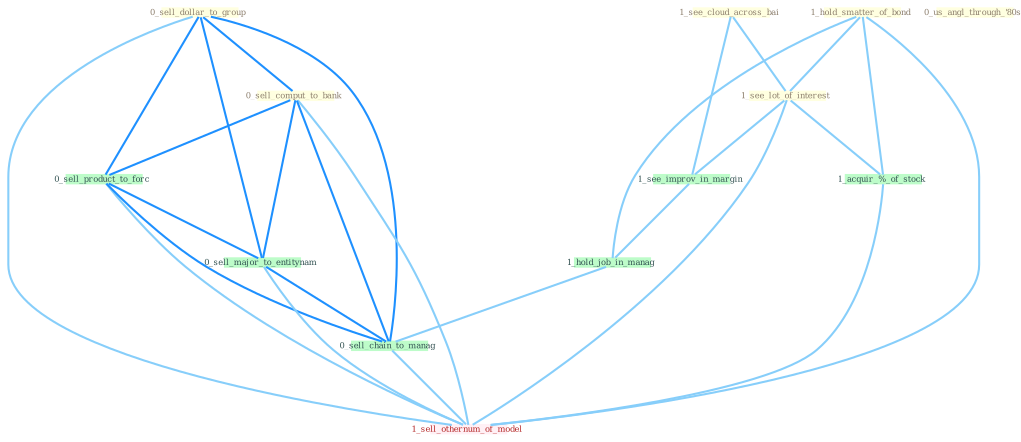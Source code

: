 Graph G{ 
    node
    [shape=polygon,style=filled,width=.5,height=.06,color="#BDFCC9",fixedsize=true,fontsize=4,
    fontcolor="#2f4f4f"];
    {node
    [color="#ffffe0", fontcolor="#8b7d6b"] "0_sell_dollar_to_group " "1_see_cloud_across_bai " "0_sell_comput_to_bank " "1_hold_smatter_of_bond " "0_us_angl_through_'80s " "1_see_lot_of_interest "}
{node [color="#fff0f5", fontcolor="#b22222"] "1_sell_othernum_of_model "}
edge [color="#B0E2FF"];

	"0_sell_dollar_to_group " -- "0_sell_comput_to_bank " [w="2", color="#1e90ff" , len=0.8];
	"0_sell_dollar_to_group " -- "0_sell_product_to_forc " [w="2", color="#1e90ff" , len=0.8];
	"0_sell_dollar_to_group " -- "0_sell_major_to_entitynam " [w="2", color="#1e90ff" , len=0.8];
	"0_sell_dollar_to_group " -- "0_sell_chain_to_manag " [w="2", color="#1e90ff" , len=0.8];
	"0_sell_dollar_to_group " -- "1_sell_othernum_of_model " [w="1", color="#87cefa" ];
	"1_see_cloud_across_bai " -- "1_see_lot_of_interest " [w="1", color="#87cefa" ];
	"1_see_cloud_across_bai " -- "1_see_improv_in_margin " [w="1", color="#87cefa" ];
	"0_sell_comput_to_bank " -- "0_sell_product_to_forc " [w="2", color="#1e90ff" , len=0.8];
	"0_sell_comput_to_bank " -- "0_sell_major_to_entitynam " [w="2", color="#1e90ff" , len=0.8];
	"0_sell_comput_to_bank " -- "0_sell_chain_to_manag " [w="2", color="#1e90ff" , len=0.8];
	"0_sell_comput_to_bank " -- "1_sell_othernum_of_model " [w="1", color="#87cefa" ];
	"1_hold_smatter_of_bond " -- "1_see_lot_of_interest " [w="1", color="#87cefa" ];
	"1_hold_smatter_of_bond " -- "1_acquir_%_of_stock " [w="1", color="#87cefa" ];
	"1_hold_smatter_of_bond " -- "1_hold_job_in_manag " [w="1", color="#87cefa" ];
	"1_hold_smatter_of_bond " -- "1_sell_othernum_of_model " [w="1", color="#87cefa" ];
	"1_see_lot_of_interest " -- "1_see_improv_in_margin " [w="1", color="#87cefa" ];
	"1_see_lot_of_interest " -- "1_acquir_%_of_stock " [w="1", color="#87cefa" ];
	"1_see_lot_of_interest " -- "1_sell_othernum_of_model " [w="1", color="#87cefa" ];
	"1_see_improv_in_margin " -- "1_hold_job_in_manag " [w="1", color="#87cefa" ];
	"1_acquir_%_of_stock " -- "1_sell_othernum_of_model " [w="1", color="#87cefa" ];
	"1_hold_job_in_manag " -- "0_sell_chain_to_manag " [w="1", color="#87cefa" ];
	"0_sell_product_to_forc " -- "0_sell_major_to_entitynam " [w="2", color="#1e90ff" , len=0.8];
	"0_sell_product_to_forc " -- "0_sell_chain_to_manag " [w="2", color="#1e90ff" , len=0.8];
	"0_sell_product_to_forc " -- "1_sell_othernum_of_model " [w="1", color="#87cefa" ];
	"0_sell_major_to_entitynam " -- "0_sell_chain_to_manag " [w="2", color="#1e90ff" , len=0.8];
	"0_sell_major_to_entitynam " -- "1_sell_othernum_of_model " [w="1", color="#87cefa" ];
	"0_sell_chain_to_manag " -- "1_sell_othernum_of_model " [w="1", color="#87cefa" ];
}